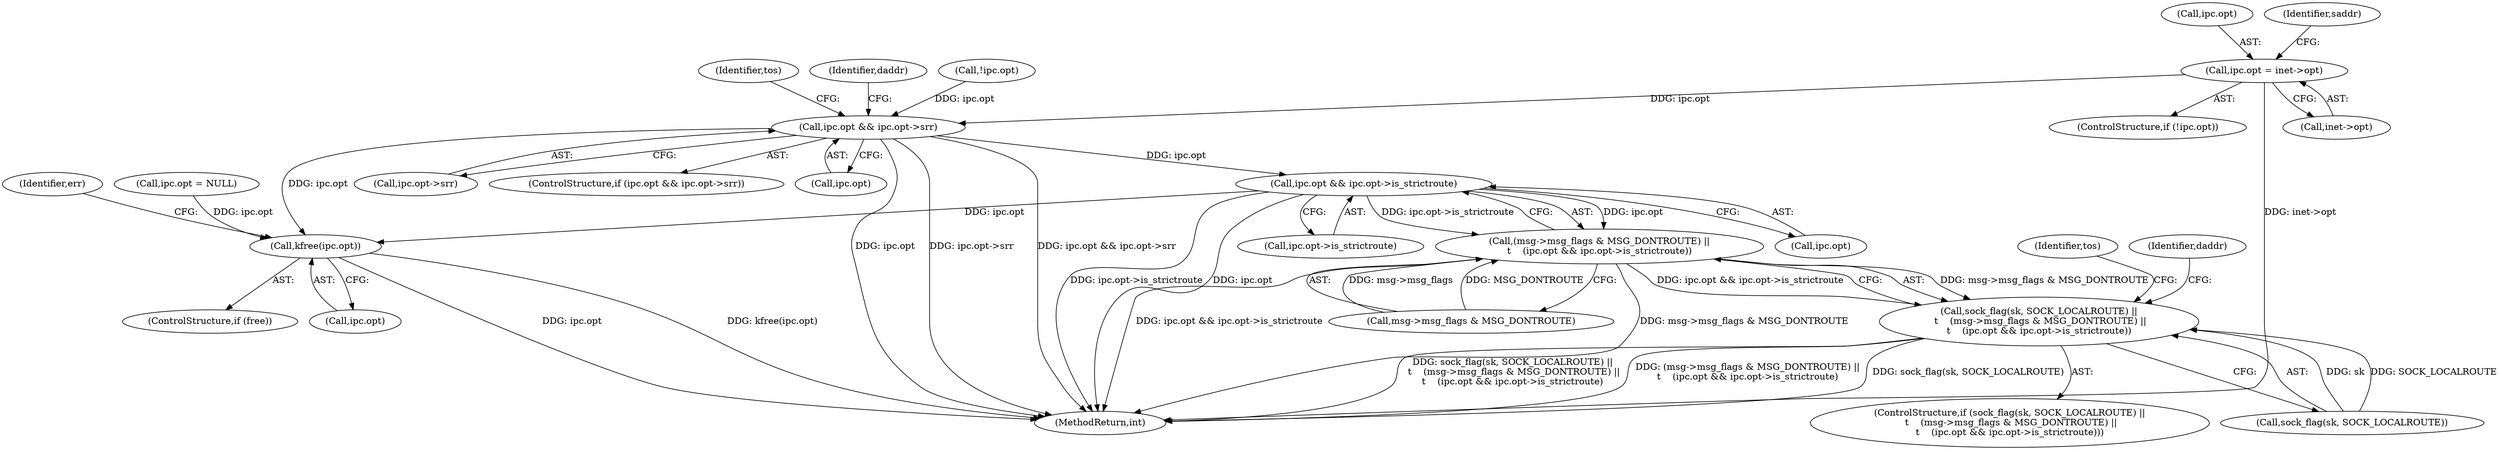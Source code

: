 digraph "0_linux_f6d8bd051c391c1c0458a30b2a7abcd939329259_32@pointer" {
"1000375" [label="(Call,ipc.opt = inet->opt)"];
"1000395" [label="(Call,ipc.opt && ipc.opt->srr)"];
"1000438" [label="(Call,ipc.opt && ipc.opt->is_strictroute)"];
"1000432" [label="(Call,(msg->msg_flags & MSG_DONTROUTE) ||\n\t    (ipc.opt && ipc.opt->is_strictroute))"];
"1000428" [label="(Call,sock_flag(sk, SOCK_LOCALROUTE) ||\n \t    (msg->msg_flags & MSG_DONTROUTE) ||\n\t    (ipc.opt && ipc.opt->is_strictroute))"];
"1000765" [label="(Call,kfree(ipc.opt))"];
"1000429" [label="(Call,sock_flag(sk, SOCK_LOCALROUTE))"];
"1000438" [label="(Call,ipc.opt && ipc.opt->is_strictroute)"];
"1000765" [label="(Call,kfree(ipc.opt))"];
"1000375" [label="(Call,ipc.opt = inet->opt)"];
"1000376" [label="(Call,ipc.opt)"];
"1000399" [label="(Call,ipc.opt->srr)"];
"1000379" [label="(Call,inet->opt)"];
"1000422" [label="(Identifier,tos)"];
"1000427" [label="(ControlStructure,if (sock_flag(sk, SOCK_LOCALROUTE) ||\n \t    (msg->msg_flags & MSG_DONTROUTE) ||\n\t    (ipc.opt && ipc.opt->is_strictroute)))"];
"1000432" [label="(Call,(msg->msg_flags & MSG_DONTROUTE) ||\n\t    (ipc.opt && ipc.opt->is_strictroute))"];
"1000394" [label="(ControlStructure,if (ipc.opt && ipc.opt->srr))"];
"1000433" [label="(Call,msg->msg_flags & MSG_DONTROUTE)"];
"1000439" [label="(Call,ipc.opt)"];
"1000449" [label="(Identifier,tos)"];
"1000407" [label="(Identifier,daddr)"];
"1000442" [label="(Call,ipc.opt->is_strictroute)"];
"1000396" [label="(Call,ipc.opt)"];
"1000370" [label="(ControlStructure,if (!ipc.opt))"];
"1000456" [label="(Identifier,daddr)"];
"1000371" [label="(Call,!ipc.opt)"];
"1000763" [label="(ControlStructure,if (free))"];
"1000766" [label="(Call,ipc.opt)"];
"1000395" [label="(Call,ipc.opt && ipc.opt->srr)"];
"1000383" [label="(Identifier,saddr)"];
"1000771" [label="(Identifier,err)"];
"1000185" [label="(Call,ipc.opt = NULL)"];
"1000816" [label="(MethodReturn,int)"];
"1000428" [label="(Call,sock_flag(sk, SOCK_LOCALROUTE) ||\n \t    (msg->msg_flags & MSG_DONTROUTE) ||\n\t    (ipc.opt && ipc.opt->is_strictroute))"];
"1000375" -> "1000370"  [label="AST: "];
"1000375" -> "1000379"  [label="CFG: "];
"1000376" -> "1000375"  [label="AST: "];
"1000379" -> "1000375"  [label="AST: "];
"1000383" -> "1000375"  [label="CFG: "];
"1000375" -> "1000816"  [label="DDG: inet->opt"];
"1000375" -> "1000395"  [label="DDG: ipc.opt"];
"1000395" -> "1000394"  [label="AST: "];
"1000395" -> "1000396"  [label="CFG: "];
"1000395" -> "1000399"  [label="CFG: "];
"1000396" -> "1000395"  [label="AST: "];
"1000399" -> "1000395"  [label="AST: "];
"1000407" -> "1000395"  [label="CFG: "];
"1000422" -> "1000395"  [label="CFG: "];
"1000395" -> "1000816"  [label="DDG: ipc.opt"];
"1000395" -> "1000816"  [label="DDG: ipc.opt->srr"];
"1000395" -> "1000816"  [label="DDG: ipc.opt && ipc.opt->srr"];
"1000371" -> "1000395"  [label="DDG: ipc.opt"];
"1000395" -> "1000438"  [label="DDG: ipc.opt"];
"1000395" -> "1000765"  [label="DDG: ipc.opt"];
"1000438" -> "1000432"  [label="AST: "];
"1000438" -> "1000439"  [label="CFG: "];
"1000438" -> "1000442"  [label="CFG: "];
"1000439" -> "1000438"  [label="AST: "];
"1000442" -> "1000438"  [label="AST: "];
"1000432" -> "1000438"  [label="CFG: "];
"1000438" -> "1000816"  [label="DDG: ipc.opt->is_strictroute"];
"1000438" -> "1000816"  [label="DDG: ipc.opt"];
"1000438" -> "1000432"  [label="DDG: ipc.opt"];
"1000438" -> "1000432"  [label="DDG: ipc.opt->is_strictroute"];
"1000438" -> "1000765"  [label="DDG: ipc.opt"];
"1000432" -> "1000428"  [label="AST: "];
"1000432" -> "1000433"  [label="CFG: "];
"1000433" -> "1000432"  [label="AST: "];
"1000428" -> "1000432"  [label="CFG: "];
"1000432" -> "1000816"  [label="DDG: ipc.opt && ipc.opt->is_strictroute"];
"1000432" -> "1000816"  [label="DDG: msg->msg_flags & MSG_DONTROUTE"];
"1000432" -> "1000428"  [label="DDG: msg->msg_flags & MSG_DONTROUTE"];
"1000432" -> "1000428"  [label="DDG: ipc.opt && ipc.opt->is_strictroute"];
"1000433" -> "1000432"  [label="DDG: msg->msg_flags"];
"1000433" -> "1000432"  [label="DDG: MSG_DONTROUTE"];
"1000428" -> "1000427"  [label="AST: "];
"1000428" -> "1000429"  [label="CFG: "];
"1000429" -> "1000428"  [label="AST: "];
"1000449" -> "1000428"  [label="CFG: "];
"1000456" -> "1000428"  [label="CFG: "];
"1000428" -> "1000816"  [label="DDG: sock_flag(sk, SOCK_LOCALROUTE) ||\n \t    (msg->msg_flags & MSG_DONTROUTE) ||\n\t    (ipc.opt && ipc.opt->is_strictroute)"];
"1000428" -> "1000816"  [label="DDG: (msg->msg_flags & MSG_DONTROUTE) ||\n\t    (ipc.opt && ipc.opt->is_strictroute)"];
"1000428" -> "1000816"  [label="DDG: sock_flag(sk, SOCK_LOCALROUTE)"];
"1000429" -> "1000428"  [label="DDG: sk"];
"1000429" -> "1000428"  [label="DDG: SOCK_LOCALROUTE"];
"1000765" -> "1000763"  [label="AST: "];
"1000765" -> "1000766"  [label="CFG: "];
"1000766" -> "1000765"  [label="AST: "];
"1000771" -> "1000765"  [label="CFG: "];
"1000765" -> "1000816"  [label="DDG: ipc.opt"];
"1000765" -> "1000816"  [label="DDG: kfree(ipc.opt)"];
"1000185" -> "1000765"  [label="DDG: ipc.opt"];
}
